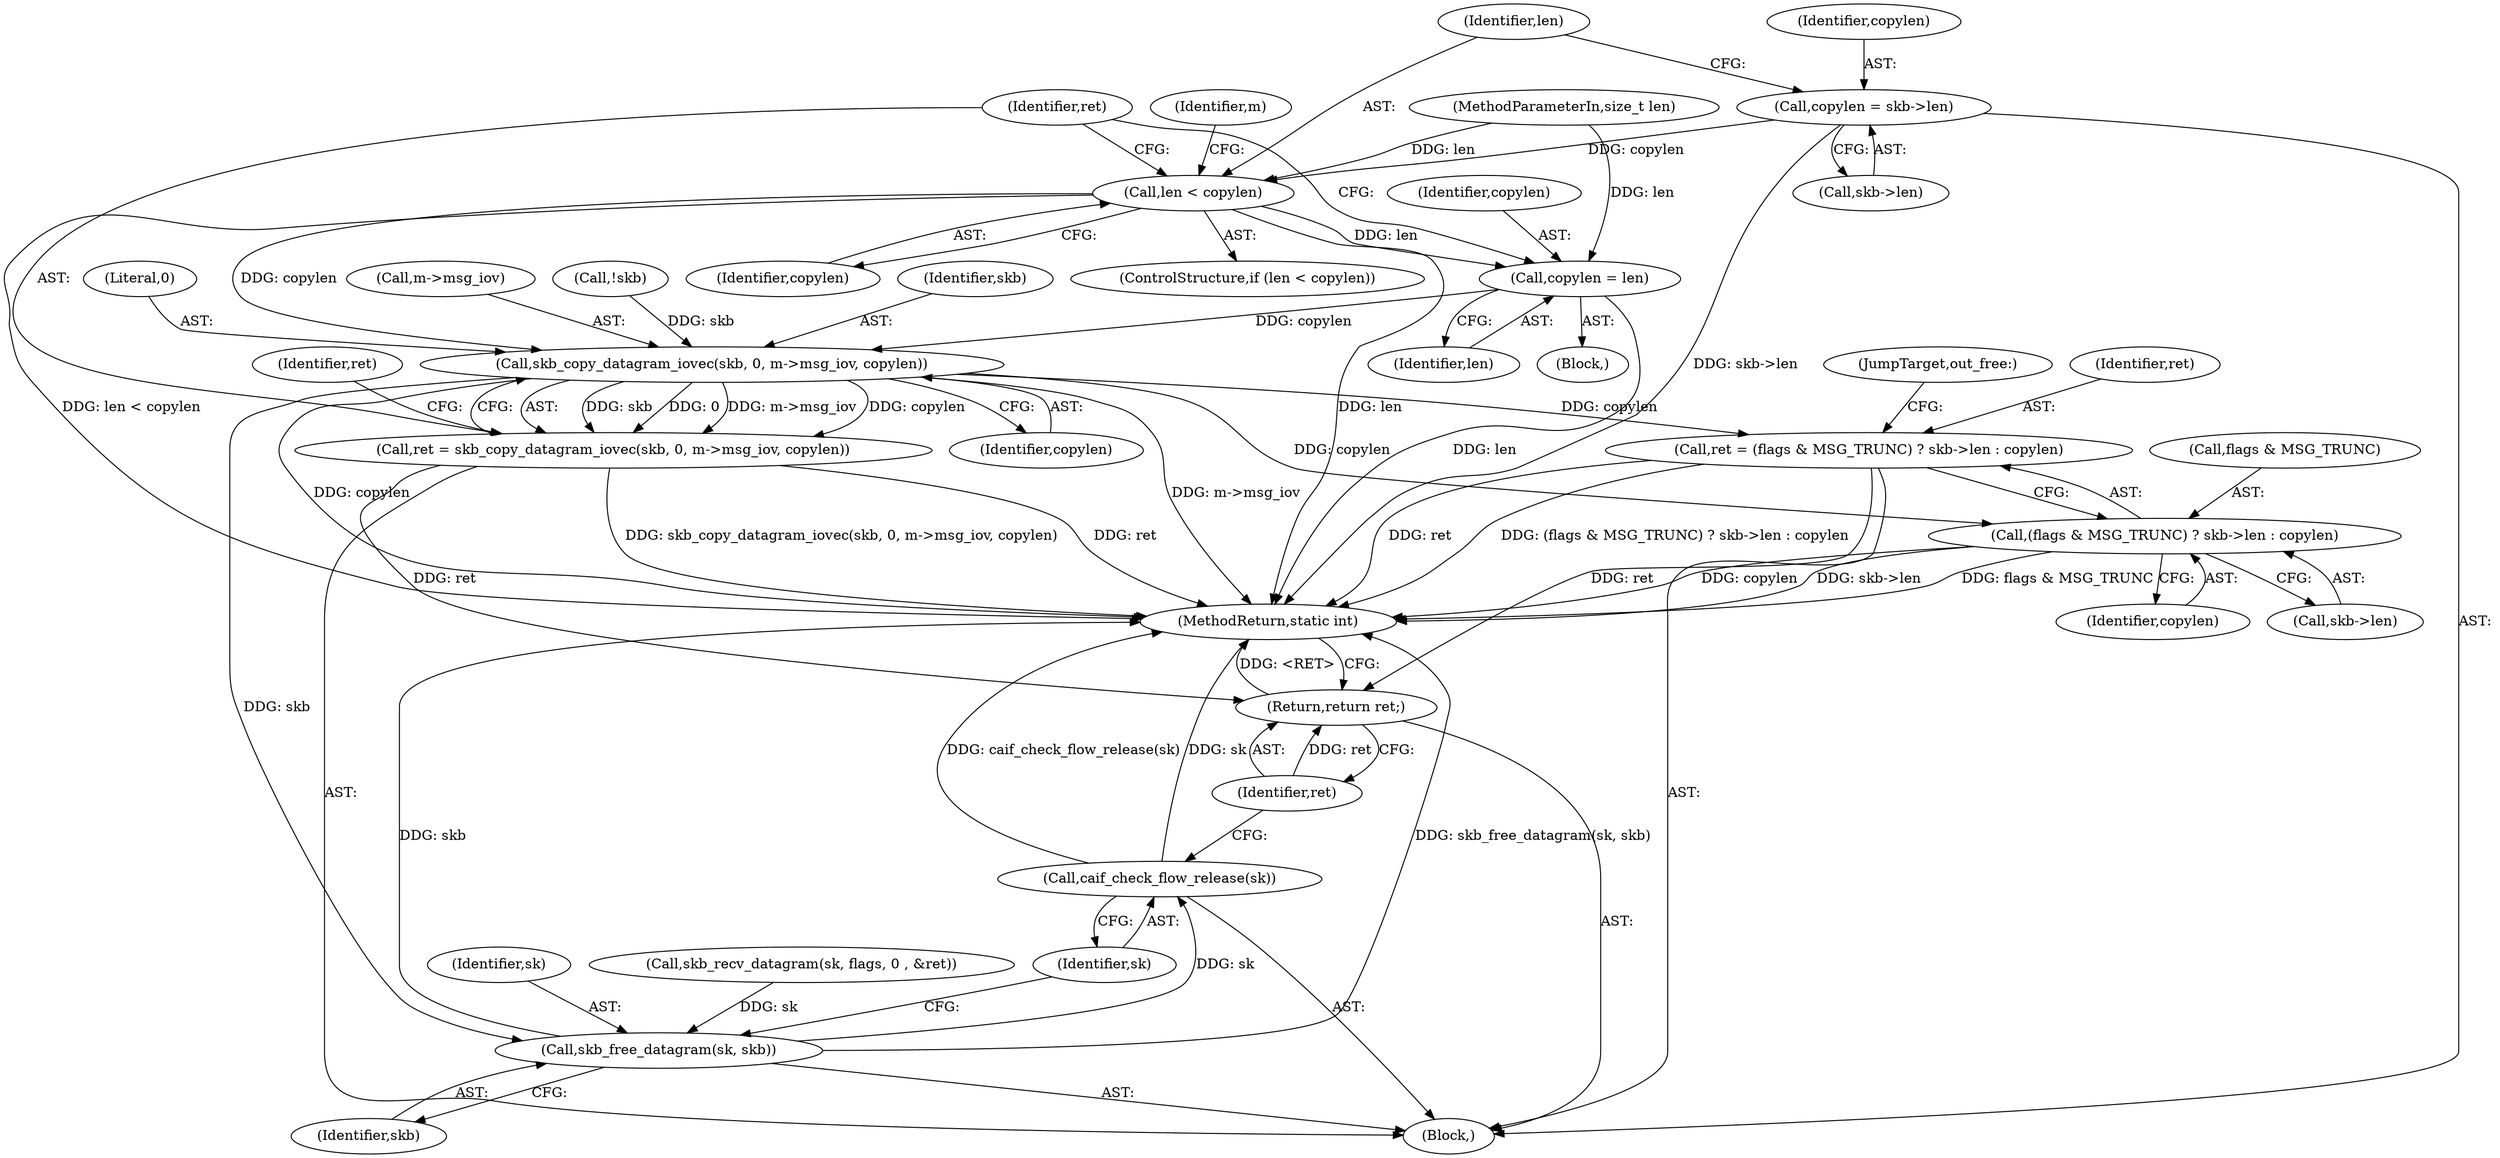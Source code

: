 digraph "0_linux_f3d3342602f8bcbf37d7c46641cb9bca7618eb1c_11@API" {
"1000139" [label="(Call,copylen = skb->len)"];
"1000145" [label="(Call,len < copylen)"];
"1000154" [label="(Call,copylen = len)"];
"1000159" [label="(Call,skb_copy_datagram_iovec(skb, 0, m->msg_iov, copylen))"];
"1000157" [label="(Call,ret = skb_copy_datagram_iovec(skb, 0, m->msg_iov, copylen))"];
"1000185" [label="(Return,return ret;)"];
"1000169" [label="(Call,ret = (flags & MSG_TRUNC) ? skb->len : copylen)"];
"1000171" [label="(Call,(flags & MSG_TRUNC) ? skb->len : copylen)"];
"1000180" [label="(Call,skb_free_datagram(sk, skb))"];
"1000183" [label="(Call,caif_check_flow_release(sk))"];
"1000167" [label="(Identifier,ret)"];
"1000183" [label="(Call,caif_check_flow_release(sk))"];
"1000145" [label="(Call,len < copylen)"];
"1000179" [label="(JumpTarget,out_free:)"];
"1000169" [label="(Call,ret = (flags & MSG_TRUNC) ? skb->len : copylen)"];
"1000159" [label="(Call,skb_copy_datagram_iovec(skb, 0, m->msg_iov, copylen))"];
"1000141" [label="(Call,skb->len)"];
"1000151" [label="(Identifier,m)"];
"1000104" [label="(MethodParameterIn,size_t len)"];
"1000172" [label="(Call,flags & MSG_TRUNC)"];
"1000155" [label="(Identifier,copylen)"];
"1000175" [label="(Call,skb->len)"];
"1000106" [label="(Block,)"];
"1000156" [label="(Identifier,len)"];
"1000140" [label="(Identifier,copylen)"];
"1000171" [label="(Call,(flags & MSG_TRUNC) ? skb->len : copylen)"];
"1000162" [label="(Call,m->msg_iov)"];
"1000190" [label="(MethodReturn,static int)"];
"1000136" [label="(Call,!skb)"];
"1000160" [label="(Identifier,skb)"];
"1000181" [label="(Identifier,sk)"];
"1000165" [label="(Identifier,copylen)"];
"1000158" [label="(Identifier,ret)"];
"1000154" [label="(Call,copylen = len)"];
"1000185" [label="(Return,return ret;)"];
"1000157" [label="(Call,ret = skb_copy_datagram_iovec(skb, 0, m->msg_iov, copylen))"];
"1000139" [label="(Call,copylen = skb->len)"];
"1000147" [label="(Identifier,copylen)"];
"1000170" [label="(Identifier,ret)"];
"1000144" [label="(ControlStructure,if (len < copylen))"];
"1000186" [label="(Identifier,ret)"];
"1000180" [label="(Call,skb_free_datagram(sk, skb))"];
"1000178" [label="(Identifier,copylen)"];
"1000146" [label="(Identifier,len)"];
"1000161" [label="(Literal,0)"];
"1000148" [label="(Block,)"];
"1000129" [label="(Call,skb_recv_datagram(sk, flags, 0 , &ret))"];
"1000182" [label="(Identifier,skb)"];
"1000184" [label="(Identifier,sk)"];
"1000139" -> "1000106"  [label="AST: "];
"1000139" -> "1000141"  [label="CFG: "];
"1000140" -> "1000139"  [label="AST: "];
"1000141" -> "1000139"  [label="AST: "];
"1000146" -> "1000139"  [label="CFG: "];
"1000139" -> "1000190"  [label="DDG: skb->len"];
"1000139" -> "1000145"  [label="DDG: copylen"];
"1000145" -> "1000144"  [label="AST: "];
"1000145" -> "1000147"  [label="CFG: "];
"1000146" -> "1000145"  [label="AST: "];
"1000147" -> "1000145"  [label="AST: "];
"1000151" -> "1000145"  [label="CFG: "];
"1000158" -> "1000145"  [label="CFG: "];
"1000145" -> "1000190"  [label="DDG: len < copylen"];
"1000145" -> "1000190"  [label="DDG: len"];
"1000104" -> "1000145"  [label="DDG: len"];
"1000145" -> "1000154"  [label="DDG: len"];
"1000145" -> "1000159"  [label="DDG: copylen"];
"1000154" -> "1000148"  [label="AST: "];
"1000154" -> "1000156"  [label="CFG: "];
"1000155" -> "1000154"  [label="AST: "];
"1000156" -> "1000154"  [label="AST: "];
"1000158" -> "1000154"  [label="CFG: "];
"1000154" -> "1000190"  [label="DDG: len"];
"1000104" -> "1000154"  [label="DDG: len"];
"1000154" -> "1000159"  [label="DDG: copylen"];
"1000159" -> "1000157"  [label="AST: "];
"1000159" -> "1000165"  [label="CFG: "];
"1000160" -> "1000159"  [label="AST: "];
"1000161" -> "1000159"  [label="AST: "];
"1000162" -> "1000159"  [label="AST: "];
"1000165" -> "1000159"  [label="AST: "];
"1000157" -> "1000159"  [label="CFG: "];
"1000159" -> "1000190"  [label="DDG: m->msg_iov"];
"1000159" -> "1000190"  [label="DDG: copylen"];
"1000159" -> "1000157"  [label="DDG: skb"];
"1000159" -> "1000157"  [label="DDG: 0"];
"1000159" -> "1000157"  [label="DDG: m->msg_iov"];
"1000159" -> "1000157"  [label="DDG: copylen"];
"1000136" -> "1000159"  [label="DDG: skb"];
"1000159" -> "1000169"  [label="DDG: copylen"];
"1000159" -> "1000171"  [label="DDG: copylen"];
"1000159" -> "1000180"  [label="DDG: skb"];
"1000157" -> "1000106"  [label="AST: "];
"1000158" -> "1000157"  [label="AST: "];
"1000167" -> "1000157"  [label="CFG: "];
"1000157" -> "1000190"  [label="DDG: skb_copy_datagram_iovec(skb, 0, m->msg_iov, copylen)"];
"1000157" -> "1000190"  [label="DDG: ret"];
"1000157" -> "1000185"  [label="DDG: ret"];
"1000185" -> "1000106"  [label="AST: "];
"1000185" -> "1000186"  [label="CFG: "];
"1000186" -> "1000185"  [label="AST: "];
"1000190" -> "1000185"  [label="CFG: "];
"1000185" -> "1000190"  [label="DDG: <RET>"];
"1000186" -> "1000185"  [label="DDG: ret"];
"1000169" -> "1000185"  [label="DDG: ret"];
"1000169" -> "1000106"  [label="AST: "];
"1000169" -> "1000171"  [label="CFG: "];
"1000170" -> "1000169"  [label="AST: "];
"1000171" -> "1000169"  [label="AST: "];
"1000179" -> "1000169"  [label="CFG: "];
"1000169" -> "1000190"  [label="DDG: (flags & MSG_TRUNC) ? skb->len : copylen"];
"1000169" -> "1000190"  [label="DDG: ret"];
"1000171" -> "1000175"  [label="CFG: "];
"1000171" -> "1000178"  [label="CFG: "];
"1000172" -> "1000171"  [label="AST: "];
"1000175" -> "1000171"  [label="AST: "];
"1000178" -> "1000171"  [label="AST: "];
"1000171" -> "1000190"  [label="DDG: flags & MSG_TRUNC"];
"1000171" -> "1000190"  [label="DDG: copylen"];
"1000171" -> "1000190"  [label="DDG: skb->len"];
"1000180" -> "1000106"  [label="AST: "];
"1000180" -> "1000182"  [label="CFG: "];
"1000181" -> "1000180"  [label="AST: "];
"1000182" -> "1000180"  [label="AST: "];
"1000184" -> "1000180"  [label="CFG: "];
"1000180" -> "1000190"  [label="DDG: skb"];
"1000180" -> "1000190"  [label="DDG: skb_free_datagram(sk, skb)"];
"1000129" -> "1000180"  [label="DDG: sk"];
"1000180" -> "1000183"  [label="DDG: sk"];
"1000183" -> "1000106"  [label="AST: "];
"1000183" -> "1000184"  [label="CFG: "];
"1000184" -> "1000183"  [label="AST: "];
"1000186" -> "1000183"  [label="CFG: "];
"1000183" -> "1000190"  [label="DDG: sk"];
"1000183" -> "1000190"  [label="DDG: caif_check_flow_release(sk)"];
}
